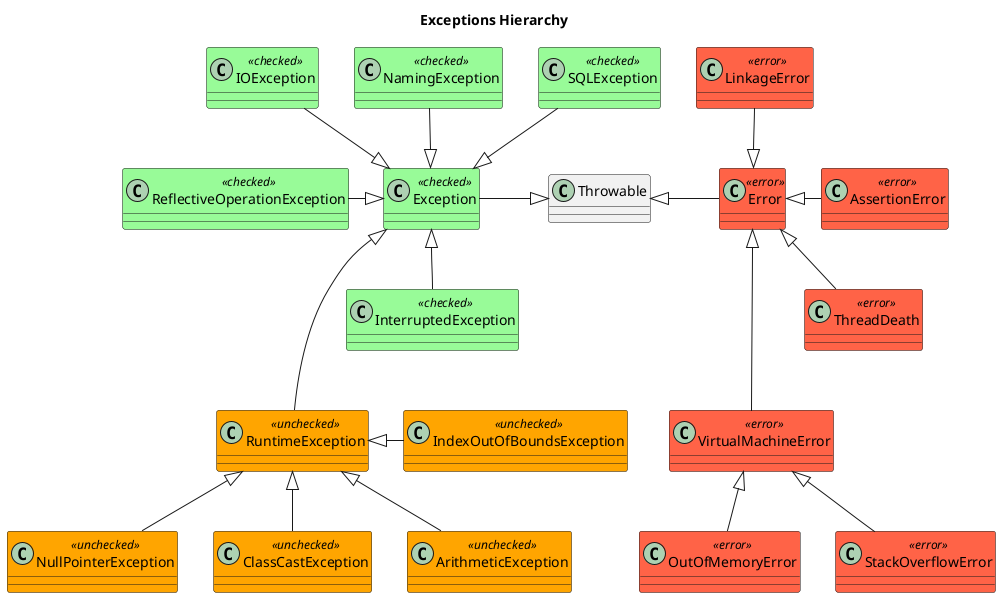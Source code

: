 @startuml

title Exceptions Hierarchy

skinparam class {
BackgroundColor<<error>> tomato
BackgroundColor<<unchecked>> orange
BackgroundColor<<checked>> palegreen
}

class Throwable

class Error <<error>>
class ThreadDeath <<error>>
class LinkageError <<error>>
class AssertionError <<error>>
class VirtualMachineError <<error>>
class StackOverflowError <<error>>
class OutOfMemoryError <<error>>

class Exception<<checked>>
class IOException<<checked>>
class InterruptedException<<checked>>
class NamingException<<checked>>
class ReflectiveOperationException<<checked>>
class SQLException<<checked>>

class RuntimeException<<unchecked>>
class NullPointerException<<unchecked>>
class ClassCastException<<unchecked>>
class IndexOutOfBoundsException<<unchecked>>
class ArithmeticException<<unchecked>>

'Checked
Exception -right-|> Throwable
IOException -down-|> Exception
InterruptedException -up-|> Exception
NamingException -down-|> Exception
ReflectiveOperationException -right-|> Exception
SQLException -down-|> Exception

'Unchecked
RuntimeException -up--|> Exception
NullPointerException -up-|> RuntimeException
ClassCastException -up-|> RuntimeException
IndexOutOfBoundsException -left-|> RuntimeException
ArithmeticException -up-|> RuntimeException

'Error
Error -left-|> Throwable
VirtualMachineError -up--|> Error
StackOverflowError -up-|> VirtualMachineError
OutOfMemoryError -up-|> VirtualMachineError
ThreadDeath -up-|> Error
LinkageError -down-|> Error
AssertionError -left-|> Error

@enduml